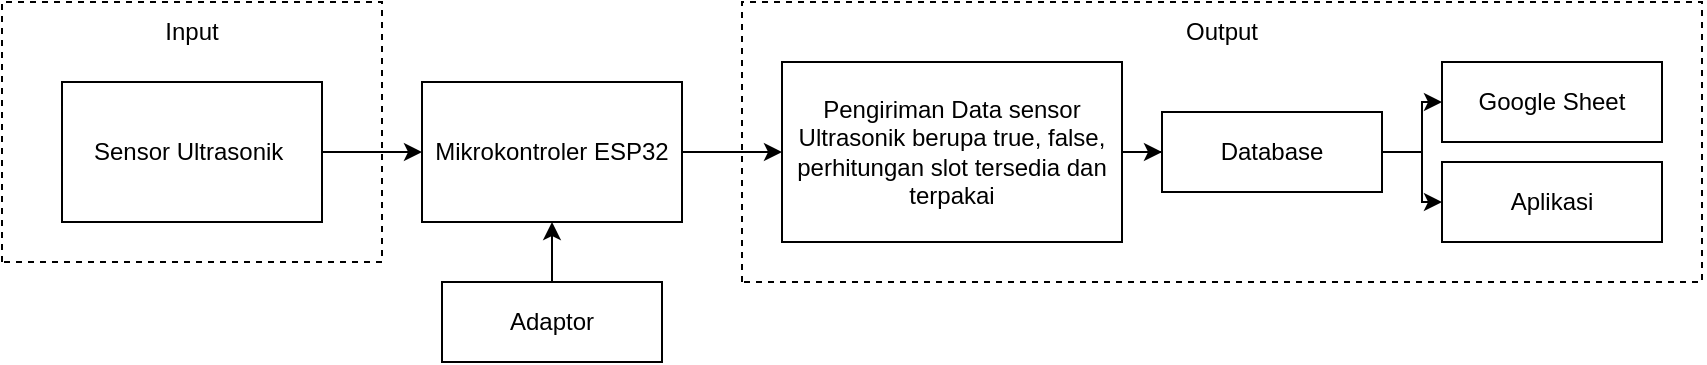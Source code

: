 <mxfile version="22.0.2" type="device">
  <diagram name="Page-1" id="IMa0Tohj6PWFbo-ZKqIL">
    <mxGraphModel dx="864" dy="516" grid="1" gridSize="10" guides="1" tooltips="1" connect="1" arrows="1" fold="1" page="1" pageScale="1" pageWidth="850" pageHeight="1100" math="0" shadow="0">
      <root>
        <mxCell id="0" />
        <mxCell id="1" parent="0" />
        <mxCell id="OFjwdjrZ_4uR9f9T8cYF-7" value="" style="edgeStyle=orthogonalEdgeStyle;rounded=0;orthogonalLoop=1;jettySize=auto;html=1;fontFamily=Helvetica;fontSize=12;fontColor=default;strokeColor=#000000;" parent="1" source="OFjwdjrZ_4uR9f9T8cYF-1" target="OFjwdjrZ_4uR9f9T8cYF-2" edge="1">
          <mxGeometry relative="1" as="geometry" />
        </mxCell>
        <mxCell id="OFjwdjrZ_4uR9f9T8cYF-1" value="&lt;font color=&quot;#000000&quot;&gt;Sensor Ultrasonik&amp;nbsp;&lt;/font&gt;" style="rounded=0;whiteSpace=wrap;html=1;strokeColor=#000000;fillColor=#ffffff;gradientColor=none;" parent="1" vertex="1">
          <mxGeometry x="100" y="270" width="130" height="70" as="geometry" />
        </mxCell>
        <mxCell id="OFjwdjrZ_4uR9f9T8cYF-9" value="" style="edgeStyle=orthogonalEdgeStyle;rounded=0;orthogonalLoop=1;jettySize=auto;html=1;fontFamily=Helvetica;fontSize=12;fontColor=default;strokeColor=#000000;" parent="1" source="OFjwdjrZ_4uR9f9T8cYF-2" target="OFjwdjrZ_4uR9f9T8cYF-3" edge="1">
          <mxGeometry relative="1" as="geometry" />
        </mxCell>
        <mxCell id="OFjwdjrZ_4uR9f9T8cYF-2" value="&lt;font color=&quot;#000000&quot;&gt;Mikrokontroler ESP32&lt;/font&gt;" style="rounded=0;whiteSpace=wrap;html=1;strokeColor=#000000;fillColor=#ffffff;gradientColor=none;" parent="1" vertex="1">
          <mxGeometry x="280" y="270" width="130" height="70" as="geometry" />
        </mxCell>
        <mxCell id="OFjwdjrZ_4uR9f9T8cYF-12" value="" style="edgeStyle=orthogonalEdgeStyle;rounded=0;orthogonalLoop=1;jettySize=auto;html=1;fontFamily=Helvetica;fontSize=12;fontColor=default;strokeColor=#000000;" parent="1" source="OFjwdjrZ_4uR9f9T8cYF-3" target="OFjwdjrZ_4uR9f9T8cYF-11" edge="1">
          <mxGeometry relative="1" as="geometry" />
        </mxCell>
        <mxCell id="OFjwdjrZ_4uR9f9T8cYF-3" value="&lt;font color=&quot;#000000&quot;&gt;Pengiriman Data sensor Ultrasonik berupa true, false, perhitungan slot tersedia dan terpakai&lt;/font&gt;" style="rounded=0;whiteSpace=wrap;html=1;strokeColor=#000000;fillColor=#ffffff;gradientColor=none;" parent="1" vertex="1">
          <mxGeometry x="460" y="260" width="170" height="90" as="geometry" />
        </mxCell>
        <mxCell id="OFjwdjrZ_4uR9f9T8cYF-8" value="" style="edgeStyle=orthogonalEdgeStyle;rounded=0;orthogonalLoop=1;jettySize=auto;html=1;fontFamily=Helvetica;fontSize=12;fontColor=default;strokeColor=#000000;" parent="1" source="OFjwdjrZ_4uR9f9T8cYF-4" target="OFjwdjrZ_4uR9f9T8cYF-2" edge="1">
          <mxGeometry relative="1" as="geometry" />
        </mxCell>
        <mxCell id="OFjwdjrZ_4uR9f9T8cYF-4" value="&lt;font color=&quot;#000000&quot;&gt;Adaptor&lt;/font&gt;" style="rounded=0;whiteSpace=wrap;html=1;strokeColor=#000000;fillColor=#ffffff;gradientColor=none;" parent="1" vertex="1">
          <mxGeometry x="290" y="370" width="110" height="40" as="geometry" />
        </mxCell>
        <mxCell id="OFjwdjrZ_4uR9f9T8cYF-5" value="" style="endArrow=none;dashed=1;html=1;rounded=0;fontFamily=Helvetica;fontSize=12;fontColor=default;strokeColor=#000000;" parent="1" edge="1">
          <mxGeometry width="50" height="50" relative="1" as="geometry">
            <mxPoint x="70" y="360" as="sourcePoint" />
            <mxPoint x="70" y="360" as="targetPoint" />
            <Array as="points">
              <mxPoint x="70" y="230" />
              <mxPoint x="260" y="230" />
              <mxPoint x="260" y="360" />
            </Array>
          </mxGeometry>
        </mxCell>
        <mxCell id="OFjwdjrZ_4uR9f9T8cYF-6" value="&lt;font color=&quot;#000000&quot;&gt;Input&lt;/font&gt;" style="text;html=1;strokeColor=none;fillColor=none;align=center;verticalAlign=middle;whiteSpace=wrap;rounded=0;fontSize=12;fontFamily=Helvetica;fontColor=default;" parent="1" vertex="1">
          <mxGeometry x="135" y="230" width="60" height="30" as="geometry" />
        </mxCell>
        <mxCell id="OFjwdjrZ_4uR9f9T8cYF-10" value="" style="endArrow=none;dashed=1;html=1;rounded=0;fontFamily=Helvetica;fontSize=12;fontColor=default;strokeColor=#000000;" parent="1" edge="1">
          <mxGeometry width="50" height="50" relative="1" as="geometry">
            <mxPoint x="440" y="370" as="sourcePoint" />
            <mxPoint x="440" y="370" as="targetPoint" />
            <Array as="points">
              <mxPoint x="440" y="230" />
              <mxPoint x="920" y="230" />
              <mxPoint x="920" y="370" />
            </Array>
          </mxGeometry>
        </mxCell>
        <mxCell id="OFjwdjrZ_4uR9f9T8cYF-15" value="" style="edgeStyle=orthogonalEdgeStyle;rounded=0;orthogonalLoop=1;jettySize=auto;html=1;fontFamily=Helvetica;fontSize=12;fontColor=default;strokeColor=#000000;" parent="1" source="OFjwdjrZ_4uR9f9T8cYF-11" target="OFjwdjrZ_4uR9f9T8cYF-14" edge="1">
          <mxGeometry relative="1" as="geometry" />
        </mxCell>
        <mxCell id="OFjwdjrZ_4uR9f9T8cYF-16" style="edgeStyle=orthogonalEdgeStyle;rounded=0;orthogonalLoop=1;jettySize=auto;html=1;entryX=0;entryY=0.5;entryDx=0;entryDy=0;fontFamily=Helvetica;fontSize=12;fontColor=default;strokeColor=#000000;" parent="1" source="OFjwdjrZ_4uR9f9T8cYF-11" target="OFjwdjrZ_4uR9f9T8cYF-13" edge="1">
          <mxGeometry relative="1" as="geometry" />
        </mxCell>
        <mxCell id="OFjwdjrZ_4uR9f9T8cYF-11" value="&lt;font color=&quot;#000000&quot;&gt;Database&lt;/font&gt;" style="rounded=0;whiteSpace=wrap;html=1;strokeColor=#000000;fillColor=#ffffff;gradientColor=none;" parent="1" vertex="1">
          <mxGeometry x="650" y="285" width="110" height="40" as="geometry" />
        </mxCell>
        <mxCell id="OFjwdjrZ_4uR9f9T8cYF-13" value="&lt;font color=&quot;#000000&quot;&gt;Google Sheet&lt;/font&gt;" style="rounded=0;whiteSpace=wrap;html=1;strokeColor=#000000;fillColor=#ffffff;gradientColor=none;" parent="1" vertex="1">
          <mxGeometry x="790" y="260" width="110" height="40" as="geometry" />
        </mxCell>
        <mxCell id="OFjwdjrZ_4uR9f9T8cYF-14" value="&lt;font color=&quot;#000000&quot;&gt;Aplikasi&lt;/font&gt;" style="rounded=0;whiteSpace=wrap;html=1;strokeColor=#000000;fillColor=#ffffff;gradientColor=none;" parent="1" vertex="1">
          <mxGeometry x="790" y="310" width="110" height="40" as="geometry" />
        </mxCell>
        <mxCell id="OFjwdjrZ_4uR9f9T8cYF-17" value="&lt;font color=&quot;#000000&quot;&gt;Output&lt;/font&gt;" style="text;html=1;strokeColor=none;fillColor=none;align=center;verticalAlign=middle;whiteSpace=wrap;rounded=0;fontSize=12;fontFamily=Helvetica;fontColor=default;" parent="1" vertex="1">
          <mxGeometry x="650" y="230" width="60" height="30" as="geometry" />
        </mxCell>
      </root>
    </mxGraphModel>
  </diagram>
</mxfile>

